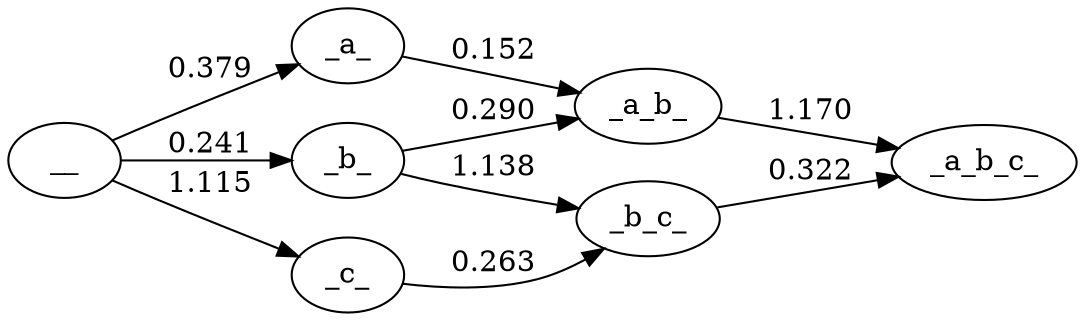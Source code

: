 strict digraph "" {
	graph [rankdir=LR];
	__ -> _b_	[cost=0.24100809950379498,
		label=" 0.241"];
	__ -> _a_	[cost=0.37851162325372983,
		label=" 0.379"];
	__ -> _c_	[cost=1.1154772174199359,
		label=" 1.115"];
	_b_ -> _a_b_	[cost=0.28950661719498505,
		label=" 0.290"];
	_b_ -> _b_c_	[cost=1.1375035237499351,
		label=" 1.138"];
	_a_ -> _a_b_	[cost=0.15200309344505006,
		label=" 0.152"];
	_a_b_ -> _a_b_c_	[cost=1.1699250014423124,
		label=" 1.170"];
	_c_ -> _b_c_	[cost=0.2630344058337938,
		label=" 0.263"];
	_b_c_ -> _a_b_c_	[cost=0.32192809488736235,
		label=" 0.322"];
}
